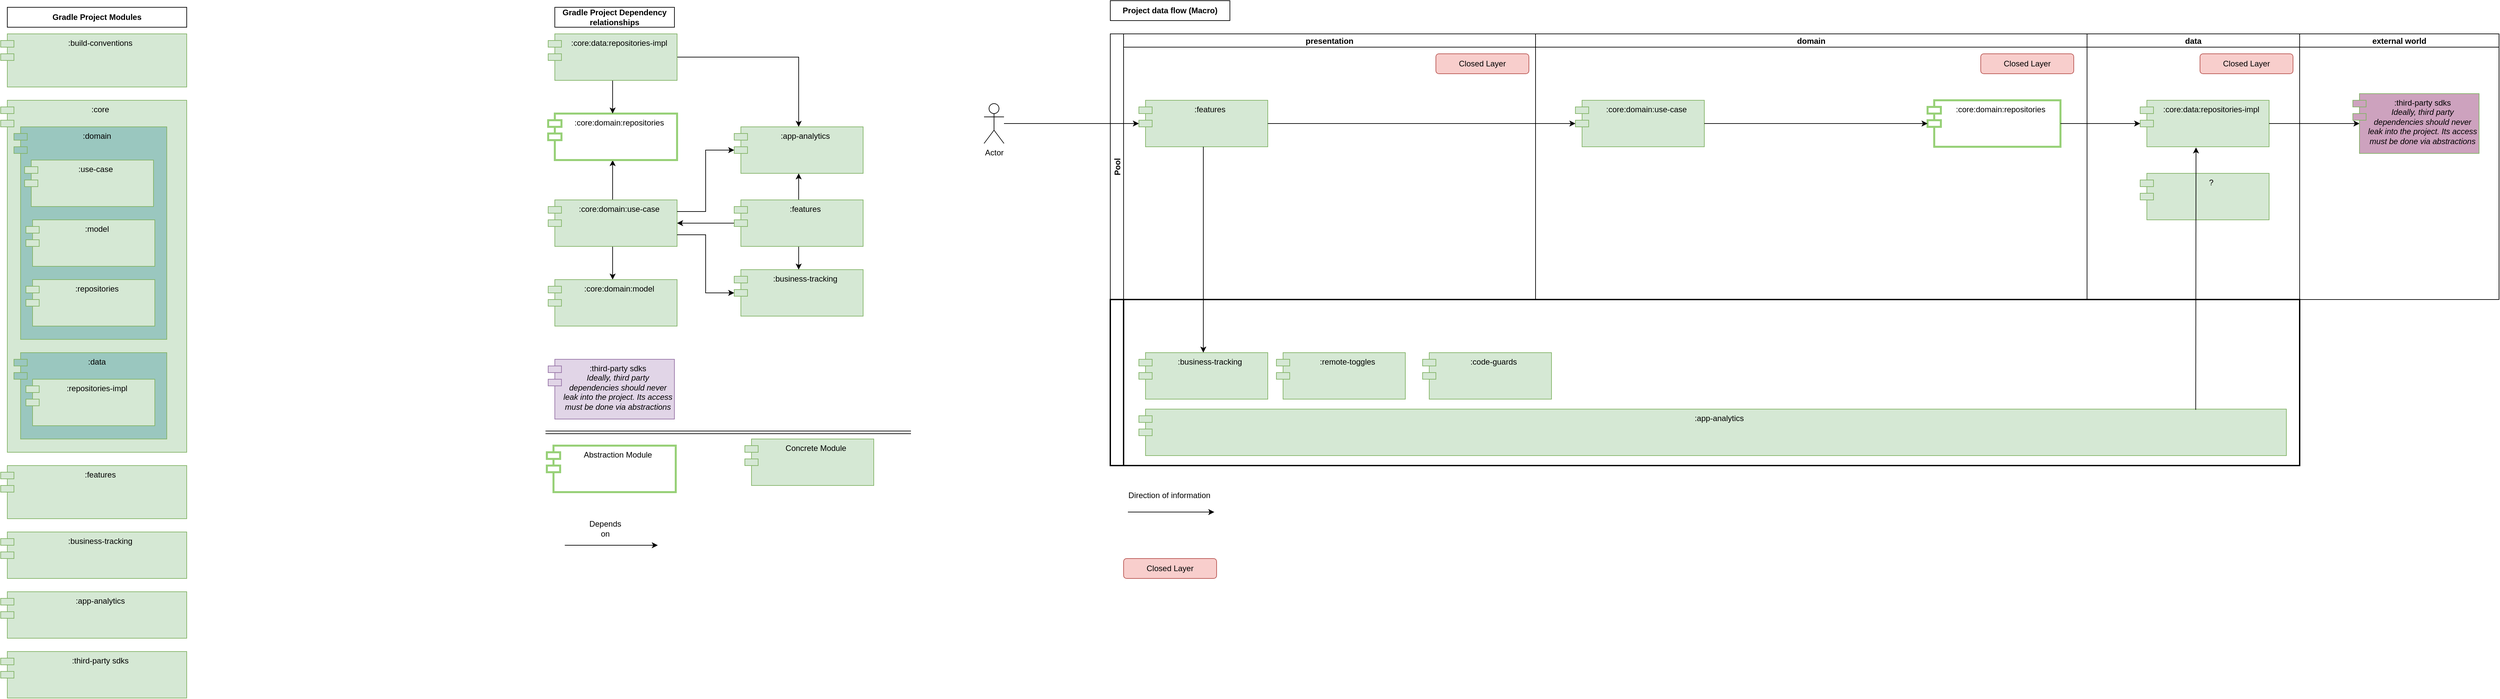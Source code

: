 <mxfile version="28.0.6" pages="5">
  <diagram name="Target Architecture" id="EO5iPPhQH-qMx8jHoxzr">
    <mxGraphModel dx="1426" dy="1900" grid="1" gridSize="10" guides="1" tooltips="1" connect="1" arrows="1" fold="1" page="1" pageScale="1" pageWidth="850" pageHeight="1100" math="0" shadow="0">
      <root>
        <mxCell id="0" />
        <mxCell id="1" parent="0" />
        <mxCell id="ElVgG0TWG8NoZj8w1EOk-2" value=":core" style="shape=module;align=left;spacingLeft=20;align=center;verticalAlign=top;whiteSpace=wrap;html=1;fillColor=#D5E8D4;strokeColor=#82b366;" parent="1" vertex="1">
          <mxGeometry x="310" y="140" width="280" height="530" as="geometry" />
        </mxCell>
        <mxCell id="ElVgG0TWG8NoZj8w1EOk-4" value=":domain" style="shape=module;align=left;spacingLeft=20;align=center;verticalAlign=top;whiteSpace=wrap;html=1;fillColor=#9AC7BF;strokeColor=#82b366;" parent="1" vertex="1">
          <mxGeometry x="330" y="180" width="230" height="320" as="geometry" />
        </mxCell>
        <mxCell id="ElVgG0TWG8NoZj8w1EOk-5" value=":use-case" style="shape=module;align=left;spacingLeft=20;align=center;verticalAlign=top;whiteSpace=wrap;html=1;fillColor=#d5e8d4;strokeColor=#82b366;" parent="1" vertex="1">
          <mxGeometry x="346" y="230" width="194" height="70" as="geometry" />
        </mxCell>
        <mxCell id="ElVgG0TWG8NoZj8w1EOk-6" value=":model" style="shape=module;align=left;spacingLeft=20;align=center;verticalAlign=top;whiteSpace=wrap;html=1;fillColor=#d5e8d4;strokeColor=#82b366;" parent="1" vertex="1">
          <mxGeometry x="348" y="320" width="194" height="70" as="geometry" />
        </mxCell>
        <mxCell id="ElVgG0TWG8NoZj8w1EOk-7" value=":repositories" style="shape=module;align=left;spacingLeft=20;align=center;verticalAlign=top;whiteSpace=wrap;html=1;fillColor=#d5e8d4;strokeColor=#82b366;" parent="1" vertex="1">
          <mxGeometry x="348" y="410" width="194" height="70" as="geometry" />
        </mxCell>
        <mxCell id="ElVgG0TWG8NoZj8w1EOk-8" value=":data" style="shape=module;align=left;spacingLeft=20;align=center;verticalAlign=top;whiteSpace=wrap;html=1;fillColor=#9AC7BF;strokeColor=#82b366;" parent="1" vertex="1">
          <mxGeometry x="330" y="520" width="230" height="130" as="geometry" />
        </mxCell>
        <mxCell id="ElVgG0TWG8NoZj8w1EOk-9" value=":repositories-impl" style="shape=module;align=left;spacingLeft=20;align=center;verticalAlign=top;whiteSpace=wrap;html=1;fillColor=#d5e8d4;strokeColor=#82b366;" parent="1" vertex="1">
          <mxGeometry x="348" y="560" width="194" height="70" as="geometry" />
        </mxCell>
        <mxCell id="ElVgG0TWG8NoZj8w1EOk-10" value=":third-party sdks" style="shape=module;align=left;spacingLeft=20;align=center;verticalAlign=top;whiteSpace=wrap;html=1;fillColor=#d5e8d4;strokeColor=#82b366;" parent="1" vertex="1">
          <mxGeometry x="310" y="970" width="280" height="70" as="geometry" />
        </mxCell>
        <mxCell id="ElVgG0TWG8NoZj8w1EOk-11" value=":business-tracking" style="shape=module;align=left;spacingLeft=20;align=center;verticalAlign=top;whiteSpace=wrap;html=1;fillColor=#d5e8d4;strokeColor=#82b366;" parent="1" vertex="1">
          <mxGeometry x="310" y="790" width="280" height="70" as="geometry" />
        </mxCell>
        <mxCell id="ElVgG0TWG8NoZj8w1EOk-12" value=":features" style="shape=module;align=left;spacingLeft=20;align=center;verticalAlign=top;whiteSpace=wrap;html=1;fillColor=#d5e8d4;strokeColor=#82b366;" parent="1" vertex="1">
          <mxGeometry x="310" y="690" width="280" height="80" as="geometry" />
        </mxCell>
        <mxCell id="ElVgG0TWG8NoZj8w1EOk-13" value=":build-conventions" style="shape=module;align=left;spacingLeft=20;align=center;verticalAlign=top;whiteSpace=wrap;html=1;fillColor=#d5e8d4;strokeColor=#82b366;" parent="1" vertex="1">
          <mxGeometry x="310" y="40" width="280" height="80" as="geometry" />
        </mxCell>
        <mxCell id="ElVgG0TWG8NoZj8w1EOk-25" style="edgeStyle=orthogonalEdgeStyle;rounded=0;orthogonalLoop=1;jettySize=auto;html=1;entryX=0.5;entryY=0;entryDx=0;entryDy=0;" parent="1" source="ElVgG0TWG8NoZj8w1EOk-16" target="ElVgG0TWG8NoZj8w1EOk-17" edge="1">
          <mxGeometry relative="1" as="geometry" />
        </mxCell>
        <mxCell id="ElVgG0TWG8NoZj8w1EOk-26" style="edgeStyle=orthogonalEdgeStyle;rounded=0;orthogonalLoop=1;jettySize=auto;html=1;entryX=0.5;entryY=1;entryDx=0;entryDy=0;" parent="1" source="ElVgG0TWG8NoZj8w1EOk-16" target="ElVgG0TWG8NoZj8w1EOk-18" edge="1">
          <mxGeometry relative="1" as="geometry" />
        </mxCell>
        <mxCell id="ElVgG0TWG8NoZj8w1EOk-16" value=":core:domain:use-case" style="shape=module;align=left;spacingLeft=20;align=center;verticalAlign=top;whiteSpace=wrap;html=1;fillColor=#d5e8d4;strokeColor=#82b366;" parent="1" vertex="1">
          <mxGeometry x="1134" y="290" width="194" height="70" as="geometry" />
        </mxCell>
        <mxCell id="ElVgG0TWG8NoZj8w1EOk-17" value=":core:domain:model" style="shape=module;align=left;spacingLeft=20;align=center;verticalAlign=top;whiteSpace=wrap;html=1;fillColor=#d5e8d4;strokeColor=#82b366;" parent="1" vertex="1">
          <mxGeometry x="1134" y="410" width="194" height="70" as="geometry" />
        </mxCell>
        <mxCell id="ElVgG0TWG8NoZj8w1EOk-18" value=":core:domain:repositories" style="shape=module;align=left;spacingLeft=20;align=center;verticalAlign=top;whiteSpace=wrap;html=1;strokeColor=#97D077;strokeWidth=3;" parent="1" vertex="1">
          <mxGeometry x="1134" y="160" width="194" height="70" as="geometry" />
        </mxCell>
        <mxCell id="ElVgG0TWG8NoZj8w1EOk-27" style="edgeStyle=orthogonalEdgeStyle;rounded=0;orthogonalLoop=1;jettySize=auto;html=1;entryX=0.5;entryY=0;entryDx=0;entryDy=0;" parent="1" source="ElVgG0TWG8NoZj8w1EOk-20" target="ElVgG0TWG8NoZj8w1EOk-18" edge="1">
          <mxGeometry relative="1" as="geometry">
            <Array as="points">
              <mxPoint x="1231" y="130" />
              <mxPoint x="1231" y="130" />
            </Array>
          </mxGeometry>
        </mxCell>
        <mxCell id="ElVgG0TWG8NoZj8w1EOk-40" style="edgeStyle=orthogonalEdgeStyle;rounded=0;orthogonalLoop=1;jettySize=auto;html=1;entryX=0.5;entryY=0;entryDx=0;entryDy=0;" parent="1" source="ElVgG0TWG8NoZj8w1EOk-20" target="ElVgG0TWG8NoZj8w1EOk-34" edge="1">
          <mxGeometry relative="1" as="geometry" />
        </mxCell>
        <mxCell id="ElVgG0TWG8NoZj8w1EOk-20" value=":core:data:repositories-impl" style="shape=module;align=left;spacingLeft=20;align=center;verticalAlign=top;whiteSpace=wrap;html=1;fillColor=#d5e8d4;strokeColor=#82b366;" parent="1" vertex="1">
          <mxGeometry x="1134" y="40" width="194" height="70" as="geometry" />
        </mxCell>
        <mxCell id="ElVgG0TWG8NoZj8w1EOk-21" value=":third-party sdks&lt;br&gt;&lt;i&gt;Ideally, third party dependencies should never leak into the project. Its access must be done via abstractions&lt;/i&gt;" style="shape=module;align=left;spacingLeft=20;align=center;verticalAlign=top;whiteSpace=wrap;html=1;fillColor=#e1d5e7;strokeColor=#9673a6;" parent="1" vertex="1">
          <mxGeometry x="1134" y="530" width="190" height="90" as="geometry" />
        </mxCell>
        <mxCell id="ElVgG0TWG8NoZj8w1EOk-32" style="edgeStyle=orthogonalEdgeStyle;rounded=0;orthogonalLoop=1;jettySize=auto;html=1;" parent="1" source="ElVgG0TWG8NoZj8w1EOk-31" target="ElVgG0TWG8NoZj8w1EOk-16" edge="1">
          <mxGeometry relative="1" as="geometry" />
        </mxCell>
        <mxCell id="ElVgG0TWG8NoZj8w1EOk-36" style="edgeStyle=orthogonalEdgeStyle;rounded=0;orthogonalLoop=1;jettySize=auto;html=1;entryX=0.5;entryY=0;entryDx=0;entryDy=0;" parent="1" source="ElVgG0TWG8NoZj8w1EOk-31" target="ElVgG0TWG8NoZj8w1EOk-33" edge="1">
          <mxGeometry relative="1" as="geometry" />
        </mxCell>
        <mxCell id="ElVgG0TWG8NoZj8w1EOk-38" style="edgeStyle=orthogonalEdgeStyle;rounded=0;orthogonalLoop=1;jettySize=auto;html=1;entryX=0.5;entryY=1;entryDx=0;entryDy=0;" parent="1" source="ElVgG0TWG8NoZj8w1EOk-31" target="ElVgG0TWG8NoZj8w1EOk-34" edge="1">
          <mxGeometry relative="1" as="geometry" />
        </mxCell>
        <mxCell id="ElVgG0TWG8NoZj8w1EOk-31" value=":features" style="shape=module;align=left;spacingLeft=20;align=center;verticalAlign=top;whiteSpace=wrap;html=1;fillColor=#d5e8d4;strokeColor=#82b366;" parent="1" vertex="1">
          <mxGeometry x="1414" y="290" width="194" height="70" as="geometry" />
        </mxCell>
        <mxCell id="ElVgG0TWG8NoZj8w1EOk-33" value=":business-tracking" style="shape=module;align=left;spacingLeft=20;align=center;verticalAlign=top;whiteSpace=wrap;html=1;fillColor=#d5e8d4;strokeColor=#82b366;" parent="1" vertex="1">
          <mxGeometry x="1414" y="395" width="194" height="70" as="geometry" />
        </mxCell>
        <mxCell id="ElVgG0TWG8NoZj8w1EOk-34" value=":app-analytics" style="shape=module;align=left;spacingLeft=20;align=center;verticalAlign=top;whiteSpace=wrap;html=1;fillColor=#d5e8d4;strokeColor=#82b366;" parent="1" vertex="1">
          <mxGeometry x="1414" y="180" width="194" height="70" as="geometry" />
        </mxCell>
        <mxCell id="ElVgG0TWG8NoZj8w1EOk-37" style="edgeStyle=orthogonalEdgeStyle;rounded=0;orthogonalLoop=1;jettySize=auto;html=1;entryX=0;entryY=0;entryDx=0;entryDy=35;entryPerimeter=0;exitX=1;exitY=0.75;exitDx=0;exitDy=0;" parent="1" source="ElVgG0TWG8NoZj8w1EOk-16" target="ElVgG0TWG8NoZj8w1EOk-33" edge="1">
          <mxGeometry relative="1" as="geometry">
            <mxPoint x="1334" y="340" as="sourcePoint" />
          </mxGeometry>
        </mxCell>
        <mxCell id="ElVgG0TWG8NoZj8w1EOk-39" style="edgeStyle=orthogonalEdgeStyle;rounded=0;orthogonalLoop=1;jettySize=auto;html=1;entryX=0;entryY=0;entryDx=0;entryDy=35;entryPerimeter=0;exitX=1;exitY=0.25;exitDx=0;exitDy=0;" parent="1" source="ElVgG0TWG8NoZj8w1EOk-16" target="ElVgG0TWG8NoZj8w1EOk-34" edge="1">
          <mxGeometry relative="1" as="geometry" />
        </mxCell>
        <mxCell id="ElVgG0TWG8NoZj8w1EOk-41" value="Gradle Project Modules" style="text;html=1;align=center;verticalAlign=middle;whiteSpace=wrap;rounded=0;strokeColor=default;fontStyle=1" parent="1" vertex="1">
          <mxGeometry x="320" width="270" height="30" as="geometry" />
        </mxCell>
        <mxCell id="ElVgG0TWG8NoZj8w1EOk-42" value="Gradle Project Dependency relationships" style="text;html=1;align=center;verticalAlign=middle;whiteSpace=wrap;rounded=0;strokeColor=default;fontStyle=1" parent="1" vertex="1">
          <mxGeometry x="1144" width="180" height="30" as="geometry" />
        </mxCell>
        <mxCell id="ElVgG0TWG8NoZj8w1EOk-43" value="Abstraction Module" style="shape=module;align=left;spacingLeft=20;align=center;verticalAlign=top;whiteSpace=wrap;html=1;strokeColor=#97D077;strokeWidth=3;" parent="1" vertex="1">
          <mxGeometry x="1132" y="660" width="194" height="70" as="geometry" />
        </mxCell>
        <mxCell id="ElVgG0TWG8NoZj8w1EOk-45" value="Concrete Module" style="shape=module;align=left;spacingLeft=20;align=center;verticalAlign=top;whiteSpace=wrap;html=1;fillColor=#d5e8d4;strokeColor=#82b366;" parent="1" vertex="1">
          <mxGeometry x="1430" y="650" width="194" height="70" as="geometry" />
        </mxCell>
        <mxCell id="ElVgG0TWG8NoZj8w1EOk-46" value="" style="shape=link;html=1;rounded=0;" parent="1" edge="1">
          <mxGeometry width="100" relative="1" as="geometry">
            <mxPoint x="1130" y="640" as="sourcePoint" />
            <mxPoint x="1680" y="640" as="targetPoint" />
          </mxGeometry>
        </mxCell>
        <mxCell id="ElVgG0TWG8NoZj8w1EOk-49" value="Pool" style="swimlane;childLayout=stackLayout;resizeParent=1;resizeParentMax=0;startSize=20;horizontal=0;horizontalStack=1;" parent="1" vertex="1">
          <mxGeometry x="1980" y="40" width="2090" height="400" as="geometry" />
        </mxCell>
        <mxCell id="ElVgG0TWG8NoZj8w1EOk-50" value="presentation" style="swimlane;startSize=20;" parent="ElVgG0TWG8NoZj8w1EOk-49" vertex="1">
          <mxGeometry x="20" width="620" height="400" as="geometry" />
        </mxCell>
        <mxCell id="ElVgG0TWG8NoZj8w1EOk-53" value=":features" style="shape=module;align=center;spacingLeft=20;align=center;verticalAlign=top;whiteSpace=wrap;html=1;fillColor=#d5e8d4;strokeColor=#82b366;fontColor=light-dark(#000000,#000000);fontFamily=Helvetica;fontSize=12;" parent="ElVgG0TWG8NoZj8w1EOk-50" vertex="1">
          <mxGeometry x="23" y="100" width="194" height="70" as="geometry" />
        </mxCell>
        <mxCell id="ElVgG0TWG8NoZj8w1EOk-96" value="Closed Layer" style="rounded=1;whiteSpace=wrap;html=1;fillColor=#f8cecc;strokeColor=#b85450;" parent="ElVgG0TWG8NoZj8w1EOk-50" vertex="1">
          <mxGeometry x="470" y="30" width="140" height="30" as="geometry" />
        </mxCell>
        <mxCell id="ElVgG0TWG8NoZj8w1EOk-51" value="domain" style="swimlane;startSize=20;" parent="ElVgG0TWG8NoZj8w1EOk-49" vertex="1">
          <mxGeometry x="640" width="830" height="400" as="geometry" />
        </mxCell>
        <mxCell id="ElVgG0TWG8NoZj8w1EOk-54" value=":core:domain:use-case" style="shape=module;align=center;spacingLeft=20;align=center;verticalAlign=top;whiteSpace=wrap;html=1;fillColor=#d5e8d4;strokeColor=#82b366;fontColor=light-dark(#000000,#000000);fontFamily=Helvetica;fontSize=12;" parent="ElVgG0TWG8NoZj8w1EOk-51" vertex="1">
          <mxGeometry x="60" y="100" width="194" height="70" as="geometry" />
        </mxCell>
        <mxCell id="ElVgG0TWG8NoZj8w1EOk-55" value=":core:domain:repositories" style="shape=module;align=left;spacingLeft=20;align=center;verticalAlign=top;whiteSpace=wrap;html=1;strokeColor=#97D077;strokeWidth=3;" parent="ElVgG0TWG8NoZj8w1EOk-51" vertex="1">
          <mxGeometry x="590" y="100" width="200" height="70" as="geometry" />
        </mxCell>
        <mxCell id="ElVgG0TWG8NoZj8w1EOk-70" style="edgeStyle=orthogonalEdgeStyle;rounded=0;orthogonalLoop=1;jettySize=auto;html=1;entryX=0;entryY=0;entryDx=0;entryDy=35;entryPerimeter=0;" parent="ElVgG0TWG8NoZj8w1EOk-51" source="ElVgG0TWG8NoZj8w1EOk-54" target="ElVgG0TWG8NoZj8w1EOk-55" edge="1">
          <mxGeometry relative="1" as="geometry" />
        </mxCell>
        <mxCell id="ElVgG0TWG8NoZj8w1EOk-98" value="Closed Layer" style="rounded=1;whiteSpace=wrap;html=1;fillColor=#f8cecc;strokeColor=#b85450;" parent="ElVgG0TWG8NoZj8w1EOk-51" vertex="1">
          <mxGeometry x="670" y="30" width="140" height="30" as="geometry" />
        </mxCell>
        <mxCell id="ElVgG0TWG8NoZj8w1EOk-52" value="data" style="swimlane;startSize=20;" parent="ElVgG0TWG8NoZj8w1EOk-49" vertex="1">
          <mxGeometry x="1470" width="320" height="400" as="geometry" />
        </mxCell>
        <mxCell id="ElVgG0TWG8NoZj8w1EOk-57" value=":core:data:repositories-impl" style="shape=module;align=center;spacingLeft=20;align=center;verticalAlign=top;whiteSpace=wrap;html=1;fillColor=#d5e8d4;strokeColor=#82b366;fontFamily=Helvetica;fontSize=12;fontColor=light-dark(#000000,#000000);" parent="ElVgG0TWG8NoZj8w1EOk-52" vertex="1">
          <mxGeometry x="80" y="100" width="194" height="70" as="geometry" />
        </mxCell>
        <mxCell id="ElVgG0TWG8NoZj8w1EOk-99" value="Closed Layer" style="rounded=1;whiteSpace=wrap;html=1;fillColor=#f8cecc;strokeColor=#b85450;" parent="ElVgG0TWG8NoZj8w1EOk-52" vertex="1">
          <mxGeometry x="170" y="30" width="140" height="30" as="geometry" />
        </mxCell>
        <mxCell id="6t6mcMsjnHyD7ju4JqMA-2" value="?" style="shape=module;align=center;spacingLeft=20;align=center;verticalAlign=top;whiteSpace=wrap;html=1;fillColor=#d5e8d4;strokeColor=#82b366;fontColor=light-dark(#000000,#000000);fontFamily=Helvetica;fontSize=12;" parent="ElVgG0TWG8NoZj8w1EOk-52" vertex="1">
          <mxGeometry x="80" y="210" width="194" height="70" as="geometry" />
        </mxCell>
        <mxCell id="ElVgG0TWG8NoZj8w1EOk-69" style="edgeStyle=orthogonalEdgeStyle;rounded=0;orthogonalLoop=1;jettySize=auto;html=1;entryX=0;entryY=0;entryDx=0;entryDy=35;entryPerimeter=0;" parent="ElVgG0TWG8NoZj8w1EOk-49" source="ElVgG0TWG8NoZj8w1EOk-53" target="ElVgG0TWG8NoZj8w1EOk-54" edge="1">
          <mxGeometry relative="1" as="geometry" />
        </mxCell>
        <mxCell id="ElVgG0TWG8NoZj8w1EOk-77" style="edgeStyle=orthogonalEdgeStyle;rounded=0;orthogonalLoop=1;jettySize=auto;html=1;entryX=0;entryY=0.5;entryDx=10;entryDy=0;entryPerimeter=0;" parent="ElVgG0TWG8NoZj8w1EOk-49" source="ElVgG0TWG8NoZj8w1EOk-57" target="ElVgG0TWG8NoZj8w1EOk-58" edge="1">
          <mxGeometry relative="1" as="geometry" />
        </mxCell>
        <mxCell id="ElVgG0TWG8NoZj8w1EOk-76" style="edgeStyle=orthogonalEdgeStyle;rounded=0;orthogonalLoop=1;jettySize=auto;html=1;entryX=0;entryY=0;entryDx=0;entryDy=35;entryPerimeter=0;" parent="ElVgG0TWG8NoZj8w1EOk-49" source="ElVgG0TWG8NoZj8w1EOk-55" target="ElVgG0TWG8NoZj8w1EOk-57" edge="1">
          <mxGeometry relative="1" as="geometry" />
        </mxCell>
        <mxCell id="ElVgG0TWG8NoZj8w1EOk-62" value="external world" style="swimlane;startSize=20;" parent="ElVgG0TWG8NoZj8w1EOk-49" vertex="1">
          <mxGeometry x="1790" width="300" height="400" as="geometry" />
        </mxCell>
        <mxCell id="ElVgG0TWG8NoZj8w1EOk-58" value=":third-party sdks&lt;br&gt;&lt;i&gt;Ideally, third party dependencies should never leak into the project. Its access must be done via abstractions&lt;/i&gt;" style="shape=module;align=center;spacingLeft=20;align=center;verticalAlign=top;whiteSpace=wrap;html=1;fillColor=#CDA2BE;strokeColor=#82b366;fontFamily=Helvetica;fontSize=12;fontColor=light-dark(#000000,#000000);" parent="ElVgG0TWG8NoZj8w1EOk-62" vertex="1">
          <mxGeometry x="80" y="90" width="190" height="90" as="geometry" />
        </mxCell>
        <mxCell id="ElVgG0TWG8NoZj8w1EOk-65" value="" style="swimlane;html=1;startSize=20;fontStyle=0;collapsible=0;horizontal=0;swimlaneLine=1;swimlaneFillColor=none;strokeWidth=2;whiteSpace=wrap;fillColor=default;" parent="1" vertex="1">
          <mxGeometry x="1980" y="440" width="1790" height="250" as="geometry" />
        </mxCell>
        <mxCell id="ElVgG0TWG8NoZj8w1EOk-67" value=":business-tracking" style="shape=module;align=center;spacingLeft=20;align=center;verticalAlign=top;whiteSpace=wrap;html=1;fillColor=#d5e8d4;strokeColor=#82b366;fontColor=light-dark(#000000,#000000);fontFamily=Helvetica;fontSize=12;" parent="ElVgG0TWG8NoZj8w1EOk-65" vertex="1">
          <mxGeometry x="43" y="80" width="194" height="70" as="geometry" />
        </mxCell>
        <mxCell id="ElVgG0TWG8NoZj8w1EOk-68" value=":app-analytics" style="shape=module;align=center;spacingLeft=20;align=center;verticalAlign=top;whiteSpace=wrap;html=1;fillColor=#d5e8d4;strokeColor=#82b366;fontColor=light-dark(#000000,#000000);fontFamily=Helvetica;fontSize=12;" parent="ElVgG0TWG8NoZj8w1EOk-65" vertex="1">
          <mxGeometry x="43" y="165" width="1727" height="70" as="geometry" />
        </mxCell>
        <mxCell id="ElVgG0TWG8NoZj8w1EOk-83" value=":remote-toggles" style="shape=module;align=left;spacingLeft=20;align=center;verticalAlign=top;whiteSpace=wrap;html=1;fillColor=#d5e8d4;strokeColor=#82b366;fontColor=light-dark(#000000,#000000);" parent="ElVgG0TWG8NoZj8w1EOk-65" vertex="1">
          <mxGeometry x="250" y="80" width="194" height="70" as="geometry" />
        </mxCell>
        <mxCell id="6t6mcMsjnHyD7ju4JqMA-1" value=":code-guards" style="shape=module;align=left;spacingLeft=20;align=center;verticalAlign=top;whiteSpace=wrap;html=1;fillColor=#d5e8d4;strokeColor=#82b366;fontColor=light-dark(#000000,#000000);" parent="ElVgG0TWG8NoZj8w1EOk-65" vertex="1">
          <mxGeometry x="470" y="80" width="194" height="70" as="geometry" />
        </mxCell>
        <mxCell id="ElVgG0TWG8NoZj8w1EOk-71" value="" style="endArrow=classic;html=1;rounded=0;" parent="1" edge="1">
          <mxGeometry width="50" height="50" relative="1" as="geometry">
            <mxPoint x="1159" y="810" as="sourcePoint" />
            <mxPoint x="1299" y="810" as="targetPoint" />
          </mxGeometry>
        </mxCell>
        <mxCell id="ElVgG0TWG8NoZj8w1EOk-73" value="Depends on" style="text;html=1;align=center;verticalAlign=middle;whiteSpace=wrap;rounded=0;" parent="1" vertex="1">
          <mxGeometry x="1190" y="770" width="60" height="30" as="geometry" />
        </mxCell>
        <mxCell id="ElVgG0TWG8NoZj8w1EOk-74" value="" style="endArrow=classic;html=1;rounded=0;" parent="1" edge="1">
          <mxGeometry width="50" height="50" relative="1" as="geometry">
            <mxPoint x="2006.5" y="760" as="sourcePoint" />
            <mxPoint x="2136.5" y="760" as="targetPoint" />
          </mxGeometry>
        </mxCell>
        <mxCell id="ElVgG0TWG8NoZj8w1EOk-75" value="Direction of information" style="text;html=1;align=center;verticalAlign=middle;whiteSpace=wrap;rounded=0;" parent="1" vertex="1">
          <mxGeometry x="2003.5" y="720" width="130" height="30" as="geometry" />
        </mxCell>
        <mxCell id="ElVgG0TWG8NoZj8w1EOk-80" value=":app-analytics" style="shape=module;align=left;spacingLeft=20;align=center;verticalAlign=top;whiteSpace=wrap;html=1;fillColor=#d5e8d4;strokeColor=#82b366;" parent="1" vertex="1">
          <mxGeometry x="310" y="880" width="280" height="70" as="geometry" />
        </mxCell>
        <mxCell id="ElVgG0TWG8NoZj8w1EOk-81" style="edgeStyle=orthogonalEdgeStyle;rounded=0;orthogonalLoop=1;jettySize=auto;html=1;" parent="1" source="ElVgG0TWG8NoZj8w1EOk-53" target="ElVgG0TWG8NoZj8w1EOk-67" edge="1">
          <mxGeometry relative="1" as="geometry" />
        </mxCell>
        <mxCell id="ElVgG0TWG8NoZj8w1EOk-84" value="Project data flow (Macro)" style="text;html=1;align=center;verticalAlign=middle;whiteSpace=wrap;rounded=0;strokeColor=default;fontStyle=1" parent="1" vertex="1">
          <mxGeometry x="1980" y="-10" width="180" height="30" as="geometry" />
        </mxCell>
        <mxCell id="ElVgG0TWG8NoZj8w1EOk-100" value="Closed Layer" style="rounded=1;whiteSpace=wrap;html=1;fillColor=#f8cecc;strokeColor=#b85450;" parent="1" vertex="1">
          <mxGeometry x="2000" y="830" width="140" height="30" as="geometry" />
        </mxCell>
        <mxCell id="ElVgG0TWG8NoZj8w1EOk-111" value="Actor" style="shape=umlActor;verticalLabelPosition=bottom;verticalAlign=top;html=1;outlineConnect=0;" parent="1" vertex="1">
          <mxGeometry x="1790" y="145" width="30" height="60" as="geometry" />
        </mxCell>
        <mxCell id="ElVgG0TWG8NoZj8w1EOk-112" style="edgeStyle=orthogonalEdgeStyle;rounded=0;orthogonalLoop=1;jettySize=auto;html=1;entryX=0;entryY=0;entryDx=0;entryDy=35;entryPerimeter=0;" parent="1" source="ElVgG0TWG8NoZj8w1EOk-111" target="ElVgG0TWG8NoZj8w1EOk-53" edge="1">
          <mxGeometry relative="1" as="geometry" />
        </mxCell>
        <mxCell id="4w675sBDWmDaBLXwn1W9-1" value="" style="endArrow=classic;html=1;rounded=0;exitX=0.921;exitY=0.014;exitDx=0;exitDy=0;exitPerimeter=0;entryX=0.433;entryY=1.014;entryDx=0;entryDy=0;entryPerimeter=0;" parent="1" source="ElVgG0TWG8NoZj8w1EOk-68" target="ElVgG0TWG8NoZj8w1EOk-57" edge="1">
          <mxGeometry width="50" height="50" relative="1" as="geometry">
            <mxPoint x="2630" y="440" as="sourcePoint" />
            <mxPoint x="2680" y="390" as="targetPoint" />
          </mxGeometry>
        </mxCell>
      </root>
    </mxGraphModel>
  </diagram>
  <diagram id="7qe0QIuHoPfwTz7vnD0I" name="Current Architecture">
    <mxGraphModel dx="1247" dy="1889" grid="1" gridSize="10" guides="1" tooltips="1" connect="1" arrows="1" fold="1" page="1" pageScale="1" pageWidth="850" pageHeight="1100" math="0" shadow="0">
      <root>
        <mxCell id="0" />
        <mxCell id="1" parent="0" />
        <mxCell id="HsR8NyxEilzRfy73uWLF-1" value=":app" style="shape=module;align=left;spacingLeft=20;align=center;verticalAlign=top;whiteSpace=wrap;html=1;fillColor=#d5e8d4;strokeColor=#82b366;" vertex="1" parent="1">
          <mxGeometry x="310" y="40" width="280" height="80" as="geometry" />
        </mxCell>
        <mxCell id="EP5a1W0zKc1r_TNSWZvc-1" value="Gradle Project Modules" style="text;html=1;align=center;verticalAlign=middle;whiteSpace=wrap;rounded=0;strokeColor=default;fontStyle=1" vertex="1" parent="1">
          <mxGeometry x="320" width="270" height="30" as="geometry" />
        </mxCell>
        <mxCell id="EP5a1W0zKc1r_TNSWZvc-2" value=":repositories" style="shape=module;align=left;spacingLeft=20;align=center;verticalAlign=top;whiteSpace=wrap;html=1;fillColor=#d5e8d4;strokeColor=#82b366;" vertex="1" parent="1">
          <mxGeometry x="310" y="140" width="280" height="80" as="geometry" />
        </mxCell>
        <mxCell id="EP5a1W0zKc1r_TNSWZvc-3" value=":webwidget" style="shape=module;align=left;spacingLeft=20;align=center;verticalAlign=top;whiteSpace=wrap;html=1;fillColor=#d5e8d4;strokeColor=#82b366;" vertex="1" parent="1">
          <mxGeometry x="310" y="240" width="280" height="80" as="geometry" />
        </mxCell>
        <mxCell id="G8UqXv_R7yc82NvOnvGP-1" style="edgeStyle=orthogonalEdgeStyle;rounded=0;orthogonalLoop=1;jettySize=auto;html=1;entryX=0.5;entryY=0;entryDx=0;entryDy=0;" edge="1" parent="1" source="EP5a1W0zKc1r_TNSWZvc-4" target="EP5a1W0zKc1r_TNSWZvc-6">
          <mxGeometry relative="1" as="geometry" />
        </mxCell>
        <mxCell id="EP5a1W0zKc1r_TNSWZvc-4" value=":app" style="shape=module;align=left;spacingLeft=20;align=center;verticalAlign=top;whiteSpace=wrap;html=1;fillColor=#d5e8d4;strokeColor=#82b366;" vertex="1" parent="1">
          <mxGeometry x="920" y="40" width="280" height="80" as="geometry" />
        </mxCell>
        <mxCell id="EP5a1W0zKc1r_TNSWZvc-5" value="Gradle Project Dependency relationships" style="text;html=1;align=center;verticalAlign=middle;whiteSpace=wrap;rounded=0;strokeColor=default;fontStyle=1" vertex="1" parent="1">
          <mxGeometry x="930" width="270" height="30" as="geometry" />
        </mxCell>
        <mxCell id="EP5a1W0zKc1r_TNSWZvc-6" value=":repositories" style="shape=module;align=left;spacingLeft=20;align=center;verticalAlign=top;whiteSpace=wrap;html=1;fillColor=#d5e8d4;strokeColor=#82b366;" vertex="1" parent="1">
          <mxGeometry x="920" y="170" width="280" height="80" as="geometry" />
        </mxCell>
        <mxCell id="EP5a1W0zKc1r_TNSWZvc-7" value=":webwidget" style="shape=module;align=left;spacingLeft=20;align=center;verticalAlign=top;whiteSpace=wrap;html=1;fillColor=#d5e8d4;strokeColor=#82b366;" vertex="1" parent="1">
          <mxGeometry x="1250" y="40" width="280" height="80" as="geometry" />
        </mxCell>
        <mxCell id="G8UqXv_R7yc82NvOnvGP-2" style="edgeStyle=orthogonalEdgeStyle;rounded=0;orthogonalLoop=1;jettySize=auto;html=1;entryX=0.039;entryY=0.513;entryDx=0;entryDy=0;entryPerimeter=0;" edge="1" parent="1" source="EP5a1W0zKc1r_TNSWZvc-4" target="EP5a1W0zKc1r_TNSWZvc-7">
          <mxGeometry relative="1" as="geometry" />
        </mxCell>
        <mxCell id="C6n9XgDtZol5hSqzvLCj-1" value="Pool" style="swimlane;childLayout=stackLayout;resizeParent=1;resizeParentMax=0;startSize=20;horizontal=0;horizontalStack=1;" vertex="1" parent="1">
          <mxGeometry x="1980" y="42" width="1610" height="400" as="geometry" />
        </mxCell>
        <mxCell id="C6n9XgDtZol5hSqzvLCj-2" value="presentation" style="swimlane;startSize=20;" vertex="1" parent="C6n9XgDtZol5hSqzvLCj-1">
          <mxGeometry x="20" width="340" height="400" as="geometry" />
        </mxCell>
        <mxCell id="C6n9XgDtZol5hSqzvLCj-3" value=":app" style="shape=module;align=center;spacingLeft=20;align=center;verticalAlign=top;whiteSpace=wrap;html=1;fillColor=#d5e8d4;strokeColor=#82b366;fontColor=light-dark(#000000,#000000);fontFamily=Helvetica;fontSize=12;" vertex="1" parent="C6n9XgDtZol5hSqzvLCj-2">
          <mxGeometry x="50" y="100" width="194" height="70" as="geometry" />
        </mxCell>
        <mxCell id="C6n9XgDtZol5hSqzvLCj-16" style="edgeStyle=orthogonalEdgeStyle;rounded=0;orthogonalLoop=1;jettySize=auto;html=1;entryX=0;entryY=0;entryDx=0;entryDy=35;entryPerimeter=0;" edge="1" parent="C6n9XgDtZol5hSqzvLCj-1" source="C6n9XgDtZol5hSqzvLCj-3" target="C6n9XgDtZol5hSqzvLCj-6">
          <mxGeometry relative="1" as="geometry" />
        </mxCell>
        <mxCell id="C6n9XgDtZol5hSqzvLCj-5" value="data" style="swimlane;startSize=20;" vertex="1" parent="C6n9XgDtZol5hSqzvLCj-1">
          <mxGeometry x="360" width="1250" height="400" as="geometry" />
        </mxCell>
        <mxCell id="C6n9XgDtZol5hSqzvLCj-34" value="" style="edgeStyle=orthogonalEdgeStyle;rounded=0;orthogonalLoop=1;jettySize=auto;html=1;" edge="1" parent="C6n9XgDtZol5hSqzvLCj-5" source="C6n9XgDtZol5hSqzvLCj-6" target="C6n9XgDtZol5hSqzvLCj-33">
          <mxGeometry relative="1" as="geometry" />
        </mxCell>
        <mxCell id="C6n9XgDtZol5hSqzvLCj-6" value=":repository" style="shape=module;align=center;spacingLeft=20;align=center;verticalAlign=top;whiteSpace=wrap;html=1;fillColor=#d5e8d4;strokeColor=#82b366;fontColor=light-dark(#000000,#000000);fontFamily=Helvetica;fontSize=12;" vertex="1" parent="C6n9XgDtZol5hSqzvLCj-5">
          <mxGeometry x="60" y="100" width="194" height="70" as="geometry" />
        </mxCell>
        <mxCell id="C6n9XgDtZol5hSqzvLCj-44" value="" style="edgeStyle=orthogonalEdgeStyle;rounded=0;orthogonalLoop=1;jettySize=auto;html=1;" edge="1" parent="C6n9XgDtZol5hSqzvLCj-5" source="C6n9XgDtZol5hSqzvLCj-33" target="C6n9XgDtZol5hSqzvLCj-43">
          <mxGeometry relative="1" as="geometry" />
        </mxCell>
        <mxCell id="C6n9XgDtZol5hSqzvLCj-33" value="AppRepositories" style="whiteSpace=wrap;html=1;verticalAlign=top;fillColor=#d5e8d4;strokeColor=#82b366;fontColor=light-dark(#000000,#000000);spacingLeft=20;" vertex="1" parent="C6n9XgDtZol5hSqzvLCj-5">
          <mxGeometry x="371" y="105" width="120" height="60" as="geometry" />
        </mxCell>
        <mxCell id="C6n9XgDtZol5hSqzvLCj-38" value="" style="edgeStyle=orthogonalEdgeStyle;rounded=0;orthogonalLoop=1;jettySize=auto;html=1;entryX=-0.005;entryY=0.367;entryDx=0;entryDy=0;entryPerimeter=0;" edge="1" parent="C6n9XgDtZol5hSqzvLCj-5" source="C6n9XgDtZol5hSqzvLCj-35" target="C6n9XgDtZol5hSqzvLCj-37">
          <mxGeometry relative="1" as="geometry" />
        </mxCell>
        <mxCell id="C6n9XgDtZol5hSqzvLCj-41" value="" style="edgeStyle=orthogonalEdgeStyle;rounded=0;orthogonalLoop=1;jettySize=auto;html=1;" edge="1" parent="C6n9XgDtZol5hSqzvLCj-5" source="C6n9XgDtZol5hSqzvLCj-35" target="C6n9XgDtZol5hSqzvLCj-40">
          <mxGeometry relative="1" as="geometry" />
        </mxCell>
        <mxCell id="C6n9XgDtZol5hSqzvLCj-48" style="edgeStyle=orthogonalEdgeStyle;rounded=0;orthogonalLoop=1;jettySize=auto;html=1;entryX=0;entryY=0.5;entryDx=0;entryDy=0;" edge="1" parent="C6n9XgDtZol5hSqzvLCj-5" source="C6n9XgDtZol5hSqzvLCj-35" target="C6n9XgDtZol5hSqzvLCj-47">
          <mxGeometry relative="1" as="geometry" />
        </mxCell>
        <mxCell id="C6n9XgDtZol5hSqzvLCj-49" style="edgeStyle=orthogonalEdgeStyle;rounded=0;orthogonalLoop=1;jettySize=auto;html=1;entryX=0;entryY=0.75;entryDx=0;entryDy=0;" edge="1" parent="C6n9XgDtZol5hSqzvLCj-5" source="C6n9XgDtZol5hSqzvLCj-35" target="C6n9XgDtZol5hSqzvLCj-46">
          <mxGeometry relative="1" as="geometry" />
        </mxCell>
        <mxCell id="C6n9XgDtZol5hSqzvLCj-51" style="edgeStyle=orthogonalEdgeStyle;rounded=0;orthogonalLoop=1;jettySize=auto;html=1;entryX=0;entryY=0.75;entryDx=0;entryDy=0;" edge="1" parent="C6n9XgDtZol5hSqzvLCj-5" source="C6n9XgDtZol5hSqzvLCj-35" target="C6n9XgDtZol5hSqzvLCj-50">
          <mxGeometry relative="1" as="geometry" />
        </mxCell>
        <mxCell id="C6n9XgDtZol5hSqzvLCj-35" value="RepositoryImpl" style="whiteSpace=wrap;html=1;verticalAlign=top;fillColor=#d5e8d4;strokeColor=#82b366;fontColor=light-dark(#000000,#000000);spacingLeft=20;" vertex="1" parent="C6n9XgDtZol5hSqzvLCj-5">
          <mxGeometry x="661" y="105" width="120" height="60" as="geometry" />
        </mxCell>
        <mxCell id="C6n9XgDtZol5hSqzvLCj-37" value="DemandwareService" style="whiteSpace=wrap;html=1;verticalAlign=top;fillColor=#CDA2BE;strokeColor=#82b366;fontColor=light-dark(#000000,#000000);spacingLeft=20;" vertex="1" parent="C6n9XgDtZol5hSqzvLCj-5">
          <mxGeometry x="880" y="27" width="149" height="60" as="geometry" />
        </mxCell>
        <mxCell id="C6n9XgDtZol5hSqzvLCj-40" value="AppDatabase" style="whiteSpace=wrap;html=1;verticalAlign=top;fillColor=#d5e8d4;strokeColor=#82b366;fontColor=light-dark(#000000,#000000);spacingLeft=20;" vertex="1" parent="C6n9XgDtZol5hSqzvLCj-5">
          <mxGeometry x="660" y="245" width="121" height="60" as="geometry" />
        </mxCell>
        <mxCell id="C6n9XgDtZol5hSqzvLCj-42" value="" style="endArrow=classic;html=1;rounded=0;exitX=0.25;exitY=0;exitDx=0;exitDy=0;edgeStyle=elbowEdgeStyle;elbow=vertical;entryX=0.75;entryY=0;entryDx=0;entryDy=0;" edge="1" parent="C6n9XgDtZol5hSqzvLCj-5" source="C6n9XgDtZol5hSqzvLCj-35" target="C6n9XgDtZol5hSqzvLCj-43">
          <mxGeometry width="50" height="50" relative="1" as="geometry">
            <mxPoint x="700" y="287" as="sourcePoint" />
            <mxPoint x="610" y="37" as="targetPoint" />
            <Array as="points">
              <mxPoint x="670" y="57" />
              <mxPoint x="710" y="57" />
            </Array>
          </mxGeometry>
        </mxCell>
        <mxCell id="C6n9XgDtZol5hSqzvLCj-45" style="edgeStyle=orthogonalEdgeStyle;rounded=0;orthogonalLoop=1;jettySize=auto;html=1;entryX=0;entryY=0.5;entryDx=0;entryDy=0;" edge="1" parent="C6n9XgDtZol5hSqzvLCj-5" source="C6n9XgDtZol5hSqzvLCj-43" target="C6n9XgDtZol5hSqzvLCj-35">
          <mxGeometry relative="1" as="geometry" />
        </mxCell>
        <mxCell id="C6n9XgDtZol5hSqzvLCj-43" value="Repository" style="whiteSpace=wrap;html=1;verticalAlign=top;fillColor=#d5e8d4;strokeColor=#82b366;fontColor=light-dark(#000000,#000000);spacingLeft=20;" vertex="1" parent="C6n9XgDtZol5hSqzvLCj-5">
          <mxGeometry x="520" y="105" width="120" height="60" as="geometry" />
        </mxCell>
        <mxCell id="C6n9XgDtZol5hSqzvLCj-46" value="FitAnalytics" style="whiteSpace=wrap;html=1;verticalAlign=top;fillColor=#CDA2BE;strokeColor=#82b366;fontColor=light-dark(#000000,#000000);spacingLeft=20;" vertex="1" parent="C6n9XgDtZol5hSqzvLCj-5">
          <mxGeometry x="880" y="185" width="149" height="60" as="geometry" />
        </mxCell>
        <mxCell id="C6n9XgDtZol5hSqzvLCj-47" value="AEMService" style="whiteSpace=wrap;html=1;verticalAlign=top;fillColor=#CDA2BE;strokeColor=#82b366;fontColor=light-dark(#000000,#000000);spacingLeft=20;" vertex="1" parent="C6n9XgDtZol5hSqzvLCj-5">
          <mxGeometry x="880" y="105" width="149" height="60" as="geometry" />
        </mxCell>
        <mxCell id="C6n9XgDtZol5hSqzvLCj-50" value="HippoAPI" style="whiteSpace=wrap;html=1;verticalAlign=top;fillColor=#CDA2BE;strokeColor=#82b366;fontColor=light-dark(#000000,#000000);spacingLeft=20;" vertex="1" parent="C6n9XgDtZol5hSqzvLCj-5">
          <mxGeometry x="880" y="267" width="149" height="60" as="geometry" />
        </mxCell>
        <mxCell id="B568y-fZTQmJVQO1tvuO-1" value="Adyen" style="whiteSpace=wrap;html=1;verticalAlign=top;fillColor=#CDA2BE;strokeColor=#82b366;fontColor=light-dark(#000000,#000000);spacingLeft=20;" vertex="1" parent="C6n9XgDtZol5hSqzvLCj-5">
          <mxGeometry x="1056" y="27" width="149" height="60" as="geometry" />
        </mxCell>
        <mxCell id="B568y-fZTQmJVQO1tvuO-2" value="Paypal" style="whiteSpace=wrap;html=1;verticalAlign=top;fillColor=#CDA2BE;strokeColor=#82b366;fontColor=light-dark(#000000,#000000);spacingLeft=20;" vertex="1" parent="C6n9XgDtZol5hSqzvLCj-5">
          <mxGeometry x="1056" y="105" width="149" height="60" as="geometry" />
        </mxCell>
        <mxCell id="B568y-fZTQmJVQO1tvuO-3" value="Paypal" style="whiteSpace=wrap;html=1;verticalAlign=top;fillColor=#CDA2BE;strokeColor=#82b366;fontColor=light-dark(#000000,#000000);spacingLeft=20;" vertex="1" parent="C6n9XgDtZol5hSqzvLCj-5">
          <mxGeometry x="1056" y="185" width="149" height="60" as="geometry" />
        </mxCell>
        <mxCell id="qfJFuWDj2UpHnKevE2TD-1" value="" style="shape=flexArrow;endArrow=classic;html=1;rounded=0;endWidth=44.211;endSize=23.316;width=91.579;fillColor=#fff2cc;strokeColor=#d6b656;" edge="1" parent="C6n9XgDtZol5hSqzvLCj-5">
          <mxGeometry width="50" height="50" relative="1" as="geometry">
            <mxPoint x="390" y="318" as="sourcePoint" />
            <mxPoint x="-120" y="318" as="targetPoint" />
          </mxGeometry>
        </mxCell>
        <mxCell id="qfJFuWDj2UpHnKevE2TD-3" value="&lt;font style=&quot;font-size: 16px;&quot;&gt;Third party implementations are &lt;br&gt;&quot;leaking&quot; into the presentation layer&lt;/font&gt;" style="edgeLabel;html=1;align=center;verticalAlign=middle;resizable=0;points=[];labelBackgroundColor=#CDA2BE;" vertex="1" connectable="0" parent="qfJFuWDj2UpHnKevE2TD-1">
          <mxGeometry x="-0.026" y="-11" relative="1" as="geometry">
            <mxPoint as="offset" />
          </mxGeometry>
        </mxCell>
        <mxCell id="PSJFpzSkQdsElM8XuaD0-1" value="Other third party sdks" style="whiteSpace=wrap;html=1;verticalAlign=top;fillColor=#CDA2BE;strokeColor=#82b366;fontColor=light-dark(#000000,#000000);spacingLeft=20;" vertex="1" parent="C6n9XgDtZol5hSqzvLCj-5">
          <mxGeometry x="1056" y="267" width="149" height="60" as="geometry" />
        </mxCell>
        <mxCell id="C6n9XgDtZol5hSqzvLCj-25" value="" style="endArrow=classic;html=1;rounded=0;" edge="1" parent="1">
          <mxGeometry width="50" height="50" relative="1" as="geometry">
            <mxPoint x="2006.5" y="510" as="sourcePoint" />
            <mxPoint x="2136.5" y="510" as="targetPoint" />
          </mxGeometry>
        </mxCell>
        <mxCell id="C6n9XgDtZol5hSqzvLCj-26" value="Direction of information" style="text;html=1;align=center;verticalAlign=middle;whiteSpace=wrap;rounded=0;" vertex="1" parent="1">
          <mxGeometry x="2003.5" y="470" width="130" height="30" as="geometry" />
        </mxCell>
        <mxCell id="C6n9XgDtZol5hSqzvLCj-28" value="Project data flow (Macro)" style="text;html=1;align=center;verticalAlign=middle;whiteSpace=wrap;rounded=0;strokeColor=default;fontStyle=1" vertex="1" parent="1">
          <mxGeometry x="1980" y="3" width="180" height="30" as="geometry" />
        </mxCell>
        <mxCell id="C6n9XgDtZol5hSqzvLCj-29" value="Closed Layer" style="rounded=1;whiteSpace=wrap;html=1;fillColor=#f8cecc;strokeColor=#b85450;" vertex="1" parent="1">
          <mxGeometry x="2000" y="580" width="140" height="30" as="geometry" />
        </mxCell>
        <mxCell id="C6n9XgDtZol5hSqzvLCj-30" value="Actor" style="shape=umlActor;verticalLabelPosition=bottom;verticalAlign=top;html=1;outlineConnect=0;" vertex="1" parent="1">
          <mxGeometry x="1790" y="147" width="30" height="60" as="geometry" />
        </mxCell>
        <mxCell id="C6n9XgDtZol5hSqzvLCj-31" style="edgeStyle=orthogonalEdgeStyle;rounded=0;orthogonalLoop=1;jettySize=auto;html=1;entryX=0;entryY=0;entryDx=0;entryDy=35;entryPerimeter=0;" edge="1" parent="1" source="C6n9XgDtZol5hSqzvLCj-30" target="C6n9XgDtZol5hSqzvLCj-3">
          <mxGeometry relative="1" as="geometry" />
        </mxCell>
        <mxCell id="PSJFpzSkQdsElM8XuaD0-32" value="Demandware" style="whiteSpace=wrap;html=1;verticalAlign=top;fillColor=#dae8fc;strokeColor=#6c8ebf;spacingLeft=20;" vertex="1" parent="1">
          <mxGeometry x="3230" y="-110" width="149" height="60" as="geometry" />
        </mxCell>
        <mxCell id="PSJFpzSkQdsElM8XuaD0-33" value="OMS&lt;br&gt;Deployed/Undeployed" style="whiteSpace=wrap;html=1;verticalAlign=top;fillColor=#dae8fc;strokeColor=#6c8ebf;spacingLeft=20;" vertex="1" parent="1">
          <mxGeometry x="3140" y="-230" width="210" height="60" as="geometry" />
        </mxCell>
        <mxCell id="PSJFpzSkQdsElM8XuaD0-34" value="SAP" style="whiteSpace=wrap;html=1;verticalAlign=top;fillColor=#dae8fc;strokeColor=#6c8ebf;spacingLeft=20;" vertex="1" parent="1">
          <mxGeometry x="3400" y="-230" width="210" height="60" as="geometry" />
        </mxCell>
        <mxCell id="PSJFpzSkQdsElM8XuaD0-35" style="edgeStyle=orthogonalEdgeStyle;rounded=0;orthogonalLoop=1;jettySize=auto;html=1;entryX=0.559;entryY=0.988;entryDx=0;entryDy=0;entryPerimeter=0;" edge="1" parent="1" source="PSJFpzSkQdsElM8XuaD0-32" target="PSJFpzSkQdsElM8XuaD0-33">
          <mxGeometry relative="1" as="geometry" />
        </mxCell>
        <mxCell id="PSJFpzSkQdsElM8XuaD0-36" style="edgeStyle=orthogonalEdgeStyle;rounded=0;orthogonalLoop=1;jettySize=auto;html=1;entryX=0.294;entryY=0.959;entryDx=0;entryDy=0;entryPerimeter=0;" edge="1" parent="1" source="PSJFpzSkQdsElM8XuaD0-32" target="PSJFpzSkQdsElM8XuaD0-34">
          <mxGeometry relative="1" as="geometry" />
        </mxCell>
        <mxCell id="PSJFpzSkQdsElM8XuaD0-37" style="edgeStyle=orthogonalEdgeStyle;rounded=0;orthogonalLoop=1;jettySize=auto;html=1;entryX=0.434;entryY=0.973;entryDx=0;entryDy=0;entryPerimeter=0;" edge="1" parent="1" source="C6n9XgDtZol5hSqzvLCj-37" target="PSJFpzSkQdsElM8XuaD0-32">
          <mxGeometry relative="1" as="geometry" />
        </mxCell>
      </root>
    </mxGraphModel>
  </diagram>
  <diagram id="4jHw8M4e7dur5Hq0x5uI" name="T_Architecture - Modules">
    <mxGraphModel dx="2610" dy="909" grid="1" gridSize="10" guides="1" tooltips="1" connect="1" arrows="1" fold="1" page="1" pageScale="1" pageWidth="827" pageHeight="1169" math="0" shadow="0">
      <root>
        <mxCell id="0" />
        <mxCell id="1" parent="0" />
        <mxCell id="StoALATb7YBqrOb7COZk-14" value=":core" style="shape=module;align=left;spacingLeft=20;align=center;verticalAlign=top;whiteSpace=wrap;html=1;fillColor=#D5E8D4;strokeColor=#82b366;" vertex="1" parent="1">
          <mxGeometry x="-750" y="540" width="280" height="600" as="geometry" />
        </mxCell>
        <mxCell id="StoALATb7YBqrOb7COZk-15" value=":domain" style="shape=module;align=left;spacingLeft=20;align=center;verticalAlign=top;whiteSpace=wrap;html=1;fillColor=#9AC7BF;strokeColor=#82b366;" vertex="1" parent="1">
          <mxGeometry x="-730" y="580" width="230" height="530" as="geometry" />
        </mxCell>
        <mxCell id="StoALATb7YBqrOb7COZk-16" value=":use-case" style="shape=module;align=left;spacingLeft=20;align=center;verticalAlign=top;whiteSpace=wrap;html=1;fillColor=#d5e8d4;strokeColor=#82b366;" vertex="1" parent="1">
          <mxGeometry x="-714" y="630" width="194" height="70" as="geometry" />
        </mxCell>
        <mxCell id="StoALATb7YBqrOb7COZk-17" value=":model" style="shape=module;align=left;spacingLeft=20;align=center;verticalAlign=top;whiteSpace=wrap;html=1;fillColor=#d5e8d4;strokeColor=#82b366;" vertex="1" parent="1">
          <mxGeometry x="-712" y="720" width="194" height="70" as="geometry" />
        </mxCell>
        <mxCell id="StoALATb7YBqrOb7COZk-18" value=":repositories" style="shape=module;align=left;spacingLeft=20;align=center;verticalAlign=top;whiteSpace=wrap;html=1;fillColor=#d5e8d4;strokeColor=#82b366;" vertex="1" parent="1">
          <mxGeometry x="-712" y="810" width="194" height="70" as="geometry" />
        </mxCell>
        <mxCell id="StoALATb7YBqrOb7COZk-19" value=":data" style="shape=module;align=left;spacingLeft=20;align=center;verticalAlign=top;whiteSpace=wrap;html=1;fillColor=#d5e8d4;strokeColor=#82b366;" vertex="1" parent="1">
          <mxGeometry x="-750" y="1160" width="280" height="130" as="geometry" />
        </mxCell>
        <mxCell id="StoALATb7YBqrOb7COZk-20" value=":repositories-impl" style="shape=module;align=left;spacingLeft=20;align=center;verticalAlign=top;whiteSpace=wrap;html=1;fillColor=light-dark(#9ac7bf, #39454e);strokeColor=#23445d;" vertex="1" parent="1">
          <mxGeometry x="-732" y="1200" width="230" height="70" as="geometry" />
        </mxCell>
        <mxCell id="StoALATb7YBqrOb7COZk-21" value=":third-party sdks" style="shape=module;align=left;spacingLeft=20;align=center;verticalAlign=top;whiteSpace=wrap;html=1;fillColor=#d5e8d4;strokeColor=#82b366;" vertex="1" parent="1">
          <mxGeometry x="-750" y="1750" width="280" height="70" as="geometry" />
        </mxCell>
        <mxCell id="StoALATb7YBqrOb7COZk-23" value=":features" style="shape=module;align=left;spacingLeft=20;align=center;verticalAlign=top;whiteSpace=wrap;html=1;fillColor=#d5e8d4;strokeColor=#82b366;" vertex="1" parent="1">
          <mxGeometry x="-750" y="1410" width="280" height="80" as="geometry" />
        </mxCell>
        <mxCell id="StoALATb7YBqrOb7COZk-24" value=":build-conventions" style="shape=module;align=left;spacingLeft=20;align=center;verticalAlign=top;whiteSpace=wrap;html=1;fillColor=#d5e8d4;strokeColor=#82b366;" vertex="1" parent="1">
          <mxGeometry x="-750" y="440" width="280" height="80" as="geometry" />
        </mxCell>
        <mxCell id="StoALATb7YBqrOb7COZk-25" value="Gradle Project Modules" style="text;html=1;align=center;verticalAlign=middle;whiteSpace=wrap;rounded=0;strokeColor=default;fontStyle=1" vertex="1" parent="1">
          <mxGeometry x="-740" y="400" width="270" height="30" as="geometry" />
        </mxCell>
        <mxCell id="StoALATb7YBqrOb7COZk-26" value=":libs" style="shape=module;align=left;spacingLeft=20;align=center;verticalAlign=top;whiteSpace=wrap;html=1;fillColor=#d5e8d4;strokeColor=#82b366;" vertex="1" parent="1">
          <mxGeometry x="-750" y="1840" width="280" height="70" as="geometry" />
        </mxCell>
        <mxCell id="StoALATb7YBqrOb7COZk-27" value=":services" style="shape=module;align=left;spacingLeft=20;align=center;verticalAlign=top;whiteSpace=wrap;html=1;fillColor=#d5e8d4;strokeColor=#82b366;" vertex="1" parent="1">
          <mxGeometry x="-712" y="900" width="194" height="190" as="geometry" />
        </mxCell>
        <mxCell id="StoALATb7YBqrOb7COZk-28" value="tracking" style="shape=module;align=left;spacingLeft=20;align=center;verticalAlign=top;whiteSpace=wrap;html=1;fillColor=#60a917;strokeColor=#2D7600;fontColor=#ffffff;" vertex="1" parent="1">
          <mxGeometry x="-687" y="950" width="154" height="50" as="geometry" />
        </mxCell>
        <mxCell id="StoALATb7YBqrOb7COZk-29" value=":services" style="shape=module;align=left;spacingLeft=20;align=center;verticalAlign=top;whiteSpace=wrap;html=1;fillColor=#d5e8d4;strokeColor=#82b366;" vertex="1" parent="1">
          <mxGeometry x="-750" y="1510" width="280" height="221" as="geometry" />
        </mxCell>
        <mxCell id="StoALATb7YBqrOb7COZk-30" value=":tracking" style="shape=module;align=left;spacingLeft=20;align=center;verticalAlign=top;whiteSpace=wrap;html=1;fillColor=light-dark(#9ac7bf, #39454e);strokeColor=#23445d;" vertex="1" parent="1">
          <mxGeometry x="-732" y="1550" width="230" height="70" as="geometry" />
        </mxCell>
        <mxCell id="3ruv_A-8d-yB_2avs4O6-1" value=":di" style="shape=module;align=left;spacingLeft=20;align=center;verticalAlign=top;whiteSpace=wrap;html=1;fillColor=#d5e8d4;strokeColor=#82b366;" vertex="1" parent="1">
          <mxGeometry x="-750" y="1310" width="280" height="80" as="geometry" />
        </mxCell>
        <mxCell id="tBBtXiic7cbdUAbXTgsj-1" value="" style="shape=link;html=1;rounded=0;" edge="1" parent="1">
          <mxGeometry width="100" relative="1" as="geometry">
            <mxPoint x="-795" y="1930" as="sourcePoint" />
            <mxPoint x="-425" y="1930" as="targetPoint" />
          </mxGeometry>
        </mxCell>
        <mxCell id="sssXhAgHn_qmiXcKJGEJ-1" value="observability" style="shape=module;align=left;spacingLeft=20;align=center;verticalAlign=top;whiteSpace=wrap;html=1;fillColor=#60a917;strokeColor=#2D7600;fontColor=#ffffff;" vertex="1" parent="1">
          <mxGeometry x="-687" y="1020" width="154" height="50" as="geometry" />
        </mxCell>
        <mxCell id="sssXhAgHn_qmiXcKJGEJ-2" value=":observability" style="shape=module;align=left;spacingLeft=20;align=center;verticalAlign=top;whiteSpace=wrap;html=1;fillColor=light-dark(#9ac7bf, #39454e);strokeColor=#23445d;" vertex="1" parent="1">
          <mxGeometry x="-732" y="1641" width="230" height="70" as="geometry" />
        </mxCell>
      </root>
    </mxGraphModel>
  </diagram>
  <diagram id="-pQCXqmoigOyVo1OxYku" name="T_Architecture-Tracking">
    <mxGraphModel dx="2185" dy="692" grid="1" gridSize="10" guides="1" tooltips="1" connect="1" arrows="1" fold="1" page="1" pageScale="1" pageWidth="827" pageHeight="1169" math="0" shadow="0">
      <root>
        <mxCell id="0" />
        <mxCell id="1" parent="0" />
        <mxCell id="WMkIz1evvL5S3rERF1RE-1" style="edgeStyle=orthogonalEdgeStyle;rounded=0;orthogonalLoop=1;jettySize=auto;html=1;entryX=0.5;entryY=0;entryDx=0;entryDy=0;" edge="1" parent="1" source="WMkIz1evvL5S3rERF1RE-3" target="WMkIz1evvL5S3rERF1RE-4">
          <mxGeometry relative="1" as="geometry" />
        </mxCell>
        <mxCell id="WMkIz1evvL5S3rERF1RE-2" style="edgeStyle=orthogonalEdgeStyle;rounded=0;orthogonalLoop=1;jettySize=auto;html=1;entryX=0.5;entryY=1;entryDx=0;entryDy=0;" edge="1" parent="1" source="WMkIz1evvL5S3rERF1RE-3" target="WMkIz1evvL5S3rERF1RE-5">
          <mxGeometry relative="1" as="geometry" />
        </mxCell>
        <mxCell id="WMkIz1evvL5S3rERF1RE-3" value=":core:domain:usecases" style="shape=module;align=left;spacingLeft=20;align=center;verticalAlign=top;whiteSpace=wrap;html=1;fillColor=#d5e8d4;strokeColor=#82b366;" vertex="1" parent="1">
          <mxGeometry x="-66" y="930" width="194" height="70" as="geometry" />
        </mxCell>
        <mxCell id="WMkIz1evvL5S3rERF1RE-4" value=":core:domain:models" style="shape=module;align=left;spacingLeft=20;align=center;verticalAlign=top;whiteSpace=wrap;html=1;fillColor=#d5e8d4;strokeColor=#82b366;" vertex="1" parent="1">
          <mxGeometry x="-66" y="1050" width="194" height="70" as="geometry" />
        </mxCell>
        <mxCell id="WMkIz1evvL5S3rERF1RE-5" value=":core:domain:repositories" style="shape=module;align=left;spacingLeft=20;align=center;verticalAlign=top;whiteSpace=wrap;html=1;strokeColor=#97D077;strokeWidth=3;" vertex="1" parent="1">
          <mxGeometry x="-66" y="800" width="194" height="70" as="geometry" />
        </mxCell>
        <mxCell id="eDUzYAnWxuovlhO6ekae-2" style="edgeStyle=orthogonalEdgeStyle;rounded=0;orthogonalLoop=1;jettySize=auto;html=1;" edge="1" parent="1" source="WMkIz1evvL5S3rERF1RE-8">
          <mxGeometry relative="1" as="geometry">
            <mxPoint x="-170" y="715" as="targetPoint" />
          </mxGeometry>
        </mxCell>
        <mxCell id="eDUzYAnWxuovlhO6ekae-7" style="edgeStyle=orthogonalEdgeStyle;rounded=0;orthogonalLoop=1;jettySize=auto;html=1;entryX=1;entryY=0.25;entryDx=0;entryDy=0;" edge="1" parent="1" source="WMkIz1evvL5S3rERF1RE-8" target="WMkIz1evvL5S3rERF1RE-14">
          <mxGeometry relative="1" as="geometry">
            <Array as="points">
              <mxPoint x="800" y="690" />
              <mxPoint x="800" y="1068" />
            </Array>
          </mxGeometry>
        </mxCell>
        <mxCell id="WMkIz1evvL5S3rERF1RE-8" value=":app" style="shape=module;align=left;spacingLeft=20;align=center;verticalAlign=top;whiteSpace=wrap;html=1;fillColor=#d5e8d4;strokeColor=#82b366;" vertex="1" parent="1">
          <mxGeometry x="-66" y="680" width="194" height="70" as="geometry" />
        </mxCell>
        <mxCell id="WMkIz1evvL5S3rERF1RE-10" style="edgeStyle=orthogonalEdgeStyle;rounded=0;orthogonalLoop=1;jettySize=auto;html=1;" edge="1" parent="1" source="WMkIz1evvL5S3rERF1RE-13" target="WMkIz1evvL5S3rERF1RE-3">
          <mxGeometry relative="1" as="geometry">
            <Array as="points">
              <mxPoint x="150" y="785" />
              <mxPoint x="150" y="890" />
              <mxPoint x="90" y="890" />
            </Array>
          </mxGeometry>
        </mxCell>
        <mxCell id="WMkIz1evvL5S3rERF1RE-11" style="edgeStyle=orthogonalEdgeStyle;rounded=0;orthogonalLoop=1;jettySize=auto;html=1;" edge="1" parent="1" source="WMkIz1evvL5S3rERF1RE-13" target="WMkIz1evvL5S3rERF1RE-14">
          <mxGeometry relative="1" as="geometry">
            <Array as="points">
              <mxPoint x="240" y="870" />
              <mxPoint x="240" y="870" />
            </Array>
          </mxGeometry>
        </mxCell>
        <mxCell id="YzJR_Gn8VyD1lam19ruu-6" style="edgeStyle=orthogonalEdgeStyle;rounded=0;orthogonalLoop=1;jettySize=auto;html=1;entryX=0.25;entryY=0;entryDx=0;entryDy=0;" edge="1" parent="1" source="WMkIz1evvL5S3rERF1RE-13" target="YzJR_Gn8VyD1lam19ruu-1">
          <mxGeometry relative="1" as="geometry" />
        </mxCell>
        <mxCell id="WMkIz1evvL5S3rERF1RE-13" value=":features" style="shape=module;align=left;spacingLeft=20;align=center;verticalAlign=top;whiteSpace=wrap;html=1;fillColor=#d5e8d4;strokeColor=#82b366;" vertex="1" parent="1">
          <mxGeometry x="180" y="750" width="194" height="70" as="geometry" />
        </mxCell>
        <mxCell id="WMkIz1evvL5S3rERF1RE-14" value=":core:domain:services:tracking" style="shape=module;align=left;spacingLeft=20;align=center;verticalAlign=top;whiteSpace=wrap;html=1;strokeWidth=3;strokeColor=#97D077;" vertex="1" parent="1">
          <mxGeometry x="214" y="1050" width="194" height="70" as="geometry" />
        </mxCell>
        <mxCell id="WMkIz1evvL5S3rERF1RE-16" style="edgeStyle=orthogonalEdgeStyle;rounded=0;orthogonalLoop=1;jettySize=auto;html=1;entryX=0;entryY=0;entryDx=0;entryDy=35;entryPerimeter=0;exitX=1;exitY=0.75;exitDx=0;exitDy=0;" edge="1" parent="1" source="WMkIz1evvL5S3rERF1RE-3" target="WMkIz1evvL5S3rERF1RE-14">
          <mxGeometry relative="1" as="geometry">
            <mxPoint x="134" y="980" as="sourcePoint" />
          </mxGeometry>
        </mxCell>
        <mxCell id="WMkIz1evvL5S3rERF1RE-18" value="Gradle Project Dependency relationships" style="text;html=1;align=center;verticalAlign=middle;whiteSpace=wrap;rounded=0;strokeColor=default;fontStyle=1" vertex="1" parent="1">
          <mxGeometry x="-56" y="640" width="180" height="30" as="geometry" />
        </mxCell>
        <mxCell id="WMkIz1evvL5S3rERF1RE-19" value="Abstraction Module" style="shape=module;align=left;spacingLeft=20;align=center;verticalAlign=top;whiteSpace=wrap;html=1;strokeColor=#97D077;strokeWidth=3;" vertex="1" parent="1">
          <mxGeometry x="-68" y="1300" width="194" height="70" as="geometry" />
        </mxCell>
        <mxCell id="WMkIz1evvL5S3rERF1RE-20" value="Concrete Module" style="shape=module;align=left;spacingLeft=20;align=center;verticalAlign=top;whiteSpace=wrap;html=1;fillColor=#d5e8d4;strokeColor=#82b366;" vertex="1" parent="1">
          <mxGeometry x="230" y="1290" width="194" height="70" as="geometry" />
        </mxCell>
        <mxCell id="WMkIz1evvL5S3rERF1RE-21" value="" style="shape=link;html=1;rounded=0;" edge="1" parent="1">
          <mxGeometry width="100" relative="1" as="geometry">
            <mxPoint x="-70" y="1280" as="sourcePoint" />
            <mxPoint x="480" y="1280" as="targetPoint" />
          </mxGeometry>
        </mxCell>
        <mxCell id="WMkIz1evvL5S3rERF1RE-22" value="" style="endArrow=classic;html=1;rounded=0;" edge="1" parent="1">
          <mxGeometry width="50" height="50" relative="1" as="geometry">
            <mxPoint x="-41" y="1450" as="sourcePoint" />
            <mxPoint x="99" y="1450" as="targetPoint" />
          </mxGeometry>
        </mxCell>
        <mxCell id="WMkIz1evvL5S3rERF1RE-23" value="Depends on" style="text;html=1;align=center;verticalAlign=middle;whiteSpace=wrap;rounded=0;" vertex="1" parent="1">
          <mxGeometry x="-10" y="1410" width="60" height="30" as="geometry" />
        </mxCell>
        <mxCell id="eDUzYAnWxuovlhO6ekae-1" value=":di" style="shape=module;align=left;spacingLeft=20;align=center;verticalAlign=top;whiteSpace=wrap;html=1;fillColor=#d5e8d4;strokeColor=#82b366;" vertex="1" parent="1">
          <mxGeometry x="-370" y="680" width="194" height="70" as="geometry" />
        </mxCell>
        <mxCell id="eDUzYAnWxuovlhO6ekae-4" style="edgeStyle=orthogonalEdgeStyle;rounded=0;orthogonalLoop=1;jettySize=auto;html=1;entryX=0;entryY=0;entryDx=0;entryDy=35;entryPerimeter=0;" edge="1" parent="1" source="WMkIz1evvL5S3rERF1RE-5" target="WMkIz1evvL5S3rERF1RE-4">
          <mxGeometry relative="1" as="geometry">
            <Array as="points">
              <mxPoint x="-100" y="860" />
              <mxPoint x="-100" y="1085" />
            </Array>
          </mxGeometry>
        </mxCell>
        <mxCell id="eDUzYAnWxuovlhO6ekae-6" style="edgeStyle=orthogonalEdgeStyle;rounded=0;orthogonalLoop=1;jettySize=auto;html=1;" edge="1" parent="1" source="eDUzYAnWxuovlhO6ekae-5">
          <mxGeometry relative="1" as="geometry">
            <mxPoint x="408" y="1110" as="targetPoint" />
            <Array as="points">
              <mxPoint x="530" y="1110" />
              <mxPoint x="530" y="1110" />
            </Array>
          </mxGeometry>
        </mxCell>
        <mxCell id="eDUzYAnWxuovlhO6ekae-5" value=":services:tracking" style="shape=module;align=left;spacingLeft=20;align=center;verticalAlign=top;whiteSpace=wrap;html=1;fillColor=#d5e8d4;strokeColor=#82b366;" vertex="1" parent="1">
          <mxGeometry x="690" y="1099" width="194" height="70" as="geometry" />
        </mxCell>
        <mxCell id="A5-OH0aOAdZRrrjT_Brz-2" style="edgeStyle=orthogonalEdgeStyle;rounded=0;orthogonalLoop=1;jettySize=auto;html=1;entryX=0;entryY=0;entryDx=0;entryDy=35;entryPerimeter=0;" edge="1" parent="1" source="A5-OH0aOAdZRrrjT_Brz-1" target="WMkIz1evvL5S3rERF1RE-5">
          <mxGeometry relative="1" as="geometry">
            <Array as="points" />
          </mxGeometry>
        </mxCell>
        <mxCell id="A5-OH0aOAdZRrrjT_Brz-1" value=":core:data:repositories-impl" style="shape=module;align=left;spacingLeft=20;align=center;verticalAlign=top;whiteSpace=wrap;html=1;fillColor=#d5e8d4;strokeColor=#82b366;" vertex="1" parent="1">
          <mxGeometry x="-370" y="800" width="194" height="70" as="geometry" />
        </mxCell>
        <mxCell id="YzJR_Gn8VyD1lam19ruu-1" value=":core:domain:services:observability" style="shape=module;align=left;spacingLeft=20;align=center;verticalAlign=top;whiteSpace=wrap;html=1;strokeWidth=3;strokeColor=#97D077;" vertex="1" parent="1">
          <mxGeometry x="290" y="910" width="220" height="70" as="geometry" />
        </mxCell>
        <mxCell id="YzJR_Gn8VyD1lam19ruu-2" value=":services:observability" style="shape=module;align=left;spacingLeft=20;align=center;verticalAlign=top;whiteSpace=wrap;html=1;fillColor=#d5e8d4;strokeColor=#82b366;" vertex="1" parent="1">
          <mxGeometry x="580" y="910" width="194" height="70" as="geometry" />
        </mxCell>
        <mxCell id="YzJR_Gn8VyD1lam19ruu-4" style="edgeStyle=orthogonalEdgeStyle;rounded=0;orthogonalLoop=1;jettySize=auto;html=1;entryX=1.001;entryY=0.624;entryDx=0;entryDy=0;entryPerimeter=0;" edge="1" parent="1" source="YzJR_Gn8VyD1lam19ruu-2" target="YzJR_Gn8VyD1lam19ruu-1">
          <mxGeometry relative="1" as="geometry">
            <Array as="points">
              <mxPoint x="610" y="954" />
            </Array>
          </mxGeometry>
        </mxCell>
        <mxCell id="YzJR_Gn8VyD1lam19ruu-5" style="edgeStyle=orthogonalEdgeStyle;rounded=0;orthogonalLoop=1;jettySize=auto;html=1;entryX=0.538;entryY=-0.015;entryDx=0;entryDy=0;entryPerimeter=0;" edge="1" parent="1" source="WMkIz1evvL5S3rERF1RE-8" target="YzJR_Gn8VyD1lam19ruu-1">
          <mxGeometry relative="1" as="geometry" />
        </mxCell>
        <mxCell id="YzJR_Gn8VyD1lam19ruu-7" style="edgeStyle=orthogonalEdgeStyle;rounded=0;orthogonalLoop=1;jettySize=auto;html=1;entryX=0;entryY=0.75;entryDx=10;entryDy=0;entryPerimeter=0;" edge="1" parent="1" source="WMkIz1evvL5S3rERF1RE-3" target="YzJR_Gn8VyD1lam19ruu-1">
          <mxGeometry relative="1" as="geometry">
            <Array as="points">
              <mxPoint x="209" y="950" />
              <mxPoint x="209" y="962" />
            </Array>
          </mxGeometry>
        </mxCell>
      </root>
    </mxGraphModel>
  </diagram>
  <diagram name="Tracking-SD" id="GvmGJOXH2CqboowBmL-I">
    <mxGraphModel dx="2253" dy="800" grid="1" gridSize="10" guides="1" tooltips="1" connect="1" arrows="1" fold="1" page="1" pageScale="1" pageWidth="827" pageHeight="1169" math="0" shadow="0">
      <root>
        <mxCell id="xx2oFwUspUdcI0S0xGgK-0" />
        <mxCell id="xx2oFwUspUdcI0S0xGgK-1" parent="xx2oFwUspUdcI0S0xGgK-0" />
        <mxCell id="xx2oFwUspUdcI0S0xGgK-4" value=":core:domain:usecases" style="shape=module;align=left;spacingLeft=20;align=center;verticalAlign=top;whiteSpace=wrap;html=1;fillColor=#d5e8d4;strokeColor=#82b366;" vertex="1" parent="xx2oFwUspUdcI0S0xGgK-1">
          <mxGeometry x="-430" y="670" width="194" height="70" as="geometry" />
        </mxCell>
        <mxCell id="xx2oFwUspUdcI0S0xGgK-10" style="edgeStyle=orthogonalEdgeStyle;rounded=0;orthogonalLoop=1;jettySize=auto;html=1;" edge="1" parent="xx2oFwUspUdcI0S0xGgK-1" source="xx2oFwUspUdcI0S0xGgK-12" target="xx2oFwUspUdcI0S0xGgK-4">
          <mxGeometry relative="1" as="geometry" />
        </mxCell>
        <mxCell id="xx2oFwUspUdcI0S0xGgK-11" style="edgeStyle=orthogonalEdgeStyle;rounded=0;orthogonalLoop=1;jettySize=auto;html=1;entryX=0.5;entryY=0;entryDx=0;entryDy=0;" edge="1" parent="xx2oFwUspUdcI0S0xGgK-1" source="xx2oFwUspUdcI0S0xGgK-12" target="xx2oFwUspUdcI0S0xGgK-13">
          <mxGeometry relative="1" as="geometry" />
        </mxCell>
        <mxCell id="xx2oFwUspUdcI0S0xGgK-12" value=":features" style="shape=module;align=left;spacingLeft=20;align=center;verticalAlign=top;whiteSpace=wrap;html=1;fillColor=#d5e8d4;strokeColor=#82b366;" vertex="1" parent="xx2oFwUspUdcI0S0xGgK-1">
          <mxGeometry x="-430" y="500" width="194" height="70" as="geometry" />
        </mxCell>
        <mxCell id="xx2oFwUspUdcI0S0xGgK-13" value=":core:domain:services:tracking" style="shape=module;align=left;spacingLeft=20;align=center;verticalAlign=top;whiteSpace=wrap;html=1;strokeWidth=3;strokeColor=#97D077;" vertex="1" parent="xx2oFwUspUdcI0S0xGgK-1">
          <mxGeometry x="-213" y="595" width="194" height="70" as="geometry" />
        </mxCell>
        <mxCell id="xx2oFwUspUdcI0S0xGgK-15" value="Tracking Sequence Diagram" style="text;html=1;align=center;verticalAlign=middle;whiteSpace=wrap;rounded=0;strokeColor=default;fontStyle=1" vertex="1" parent="xx2oFwUspUdcI0S0xGgK-1">
          <mxGeometry x="-423" y="430" width="180" height="30" as="geometry" />
        </mxCell>
        <mxCell id="xx2oFwUspUdcI0S0xGgK-16" value="Abstraction Module" style="shape=module;align=left;spacingLeft=20;align=center;verticalAlign=top;whiteSpace=wrap;html=1;strokeColor=#97D077;strokeWidth=3;" vertex="1" parent="xx2oFwUspUdcI0S0xGgK-1">
          <mxGeometry x="-68" y="1300" width="194" height="70" as="geometry" />
        </mxCell>
        <mxCell id="xx2oFwUspUdcI0S0xGgK-17" value="Concrete Module" style="shape=module;align=left;spacingLeft=20;align=center;verticalAlign=top;whiteSpace=wrap;html=1;fillColor=#d5e8d4;strokeColor=#82b366;" vertex="1" parent="xx2oFwUspUdcI0S0xGgK-1">
          <mxGeometry x="230" y="1290" width="194" height="70" as="geometry" />
        </mxCell>
        <mxCell id="xx2oFwUspUdcI0S0xGgK-18" value="" style="shape=link;html=1;rounded=0;" edge="1" parent="xx2oFwUspUdcI0S0xGgK-1">
          <mxGeometry width="100" relative="1" as="geometry">
            <mxPoint x="-70" y="1280" as="sourcePoint" />
            <mxPoint x="480" y="1280" as="targetPoint" />
          </mxGeometry>
        </mxCell>
        <mxCell id="xx2oFwUspUdcI0S0xGgK-19" value="" style="endArrow=classic;html=1;rounded=0;" edge="1" parent="xx2oFwUspUdcI0S0xGgK-1">
          <mxGeometry width="50" height="50" relative="1" as="geometry">
            <mxPoint x="-41" y="1450" as="sourcePoint" />
            <mxPoint x="99" y="1450" as="targetPoint" />
          </mxGeometry>
        </mxCell>
        <mxCell id="xx2oFwUspUdcI0S0xGgK-20" value="Depends on" style="text;html=1;align=center;verticalAlign=middle;whiteSpace=wrap;rounded=0;" vertex="1" parent="xx2oFwUspUdcI0S0xGgK-1">
          <mxGeometry x="-10" y="1410" width="60" height="30" as="geometry" />
        </mxCell>
        <mxCell id="xx2oFwUspUdcI0S0xGgK-26" style="edgeStyle=orthogonalEdgeStyle;rounded=0;orthogonalLoop=1;jettySize=auto;html=1;entryX=1;entryY=0.5;entryDx=0;entryDy=0;" edge="1" parent="xx2oFwUspUdcI0S0xGgK-1" source="xx2oFwUspUdcI0S0xGgK-27" target="xx2oFwUspUdcI0S0xGgK-13">
          <mxGeometry relative="1" as="geometry" />
        </mxCell>
        <mxCell id="xx2oFwUspUdcI0S0xGgK-27" value=":services-impl:tracking" style="shape=module;align=left;spacingLeft=20;align=center;verticalAlign=top;whiteSpace=wrap;html=1;fillColor=#d5e8d4;strokeColor=#82b366;" vertex="1" parent="xx2oFwUspUdcI0S0xGgK-1">
          <mxGeometry x="30" y="595" width="194" height="70" as="geometry" />
        </mxCell>
        <mxCell id="hrQDd_2IUCZG8yLxvtrH-4" style="edgeStyle=orthogonalEdgeStyle;rounded=0;orthogonalLoop=1;jettySize=auto;html=1;entryX=0;entryY=0;entryDx=0;entryDy=15;entryPerimeter=0;" edge="1" parent="xx2oFwUspUdcI0S0xGgK-1" source="xx2oFwUspUdcI0S0xGgK-4" target="xx2oFwUspUdcI0S0xGgK-13">
          <mxGeometry relative="1" as="geometry">
            <Array as="points">
              <mxPoint x="-290" y="610" />
            </Array>
          </mxGeometry>
        </mxCell>
      </root>
    </mxGraphModel>
  </diagram>
</mxfile>
